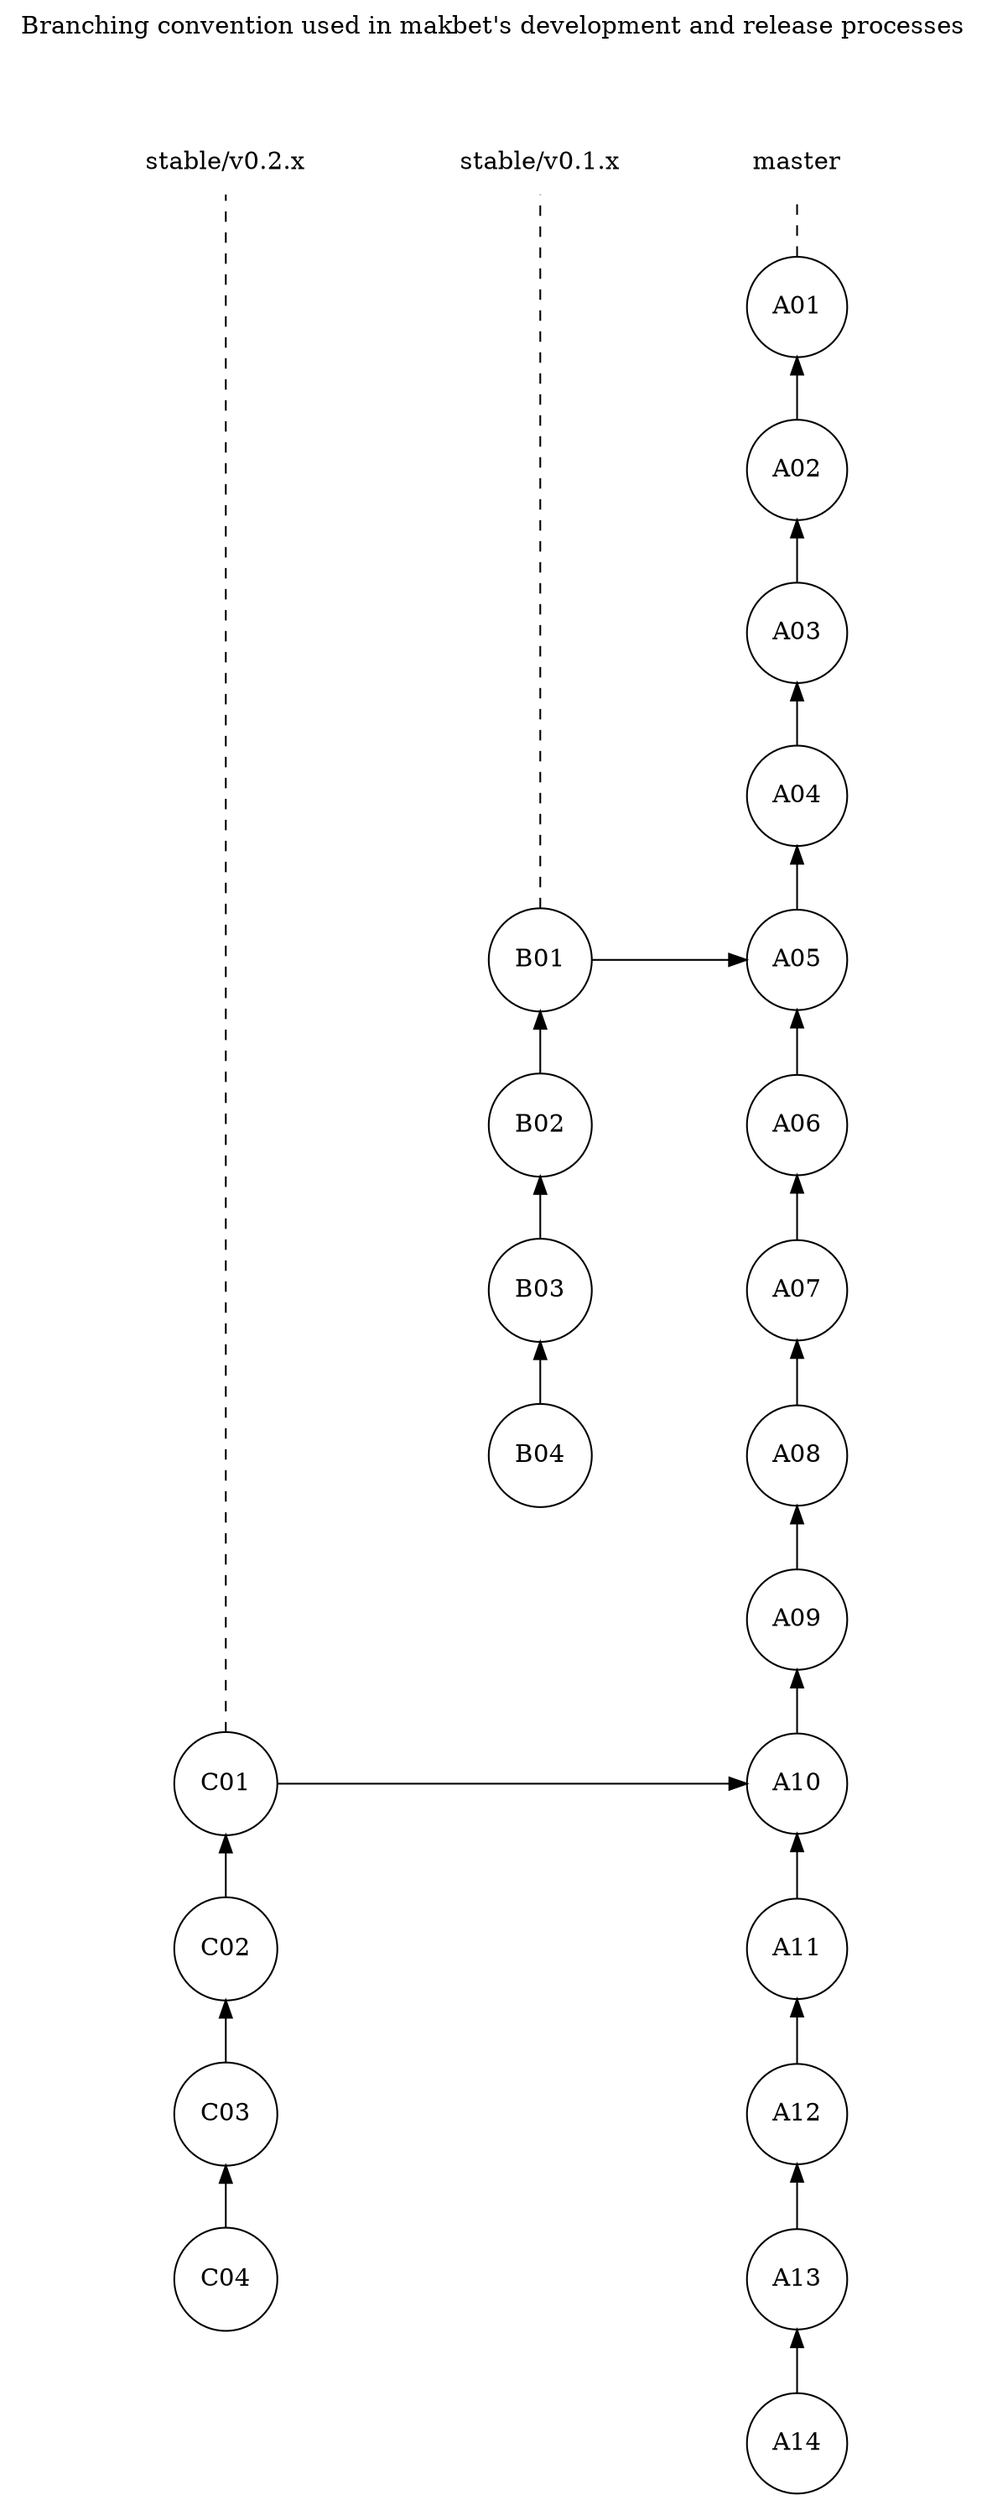 digraph {

    rankdir="BT";
    edge [minlen="1" maxlen="1"]

    labelloc="t";
    label="Branching convention used in makbet's development and release processes\n\n\n\n";

    master [shape=plaintext label="master"];
    A01 [shape=circle label=A01];
    A02 [shape=circle label=A02];
    A03 [shape=circle label=A03];
    A04 [shape=circle label=A04];
    A05 [shape=circle label=A05];
    A06 [shape=circle label=A06];
    A07 [shape=circle label=A07];
    A08 [shape=circle label=A08];
    A09 [shape=circle label=A09];
    A10 [shape=circle label=A10];
    A11 [shape=circle label=A11];
    A12 [shape=circle label=A12];
    A13 [shape=circle label=A13];
    A14 [shape=circle label=A14];

    A01 -> master [style="dashed" arrowhead="none"];
    A02 -> A01;
    A03 -> A02;
    A04 -> A03;
    A05 -> A04;
    A06 -> A05;
    A07 -> A06;
    A08 -> A07;
    A09 -> A08;
    A10 -> A09;
    A11 -> A10;
    A12 -> A11;
    A13 -> A12;
    A14 -> A13;


    stable01x [shape=plaintext label="stable/v0.1.x"];
    B01 [shape=circle label=B01];
    B02 [shape=circle label=B02];
    B03 [shape=circle label=B03];
    B04 [shape=circle label=B04];

    B01 -> stable01x [style="dashed" arrowhead="none"];
    B01 -> A05 [minlen="5"];
    B02 -> B01;
    B03 -> B02;
    B04 -> B03;

    stable02x [shape=plaintext label="stable/v0.2.x"];
    C01 [shape=circle label=C01];
    C02 [shape=circle label=C02];
    C03 [shape=circle label=C03];
    C04 [shape=circle label=C04];

    C01 -> stable02x [style="dashed" arrowhead="none"];
    C01 -> A10 [minlen="15"];
    C02 -> C01;
    C03 -> C02;
    C04 -> C03;

    {rank=same master stable01x stable02x};
    {rank=same A05 B01}
    {rank=same A06 B02}
    {rank=same A07 B03}
    {rank=same A08 B04}
    {rank=same A10 C01}
    {rank=same A13 C04}

}


// End of file
